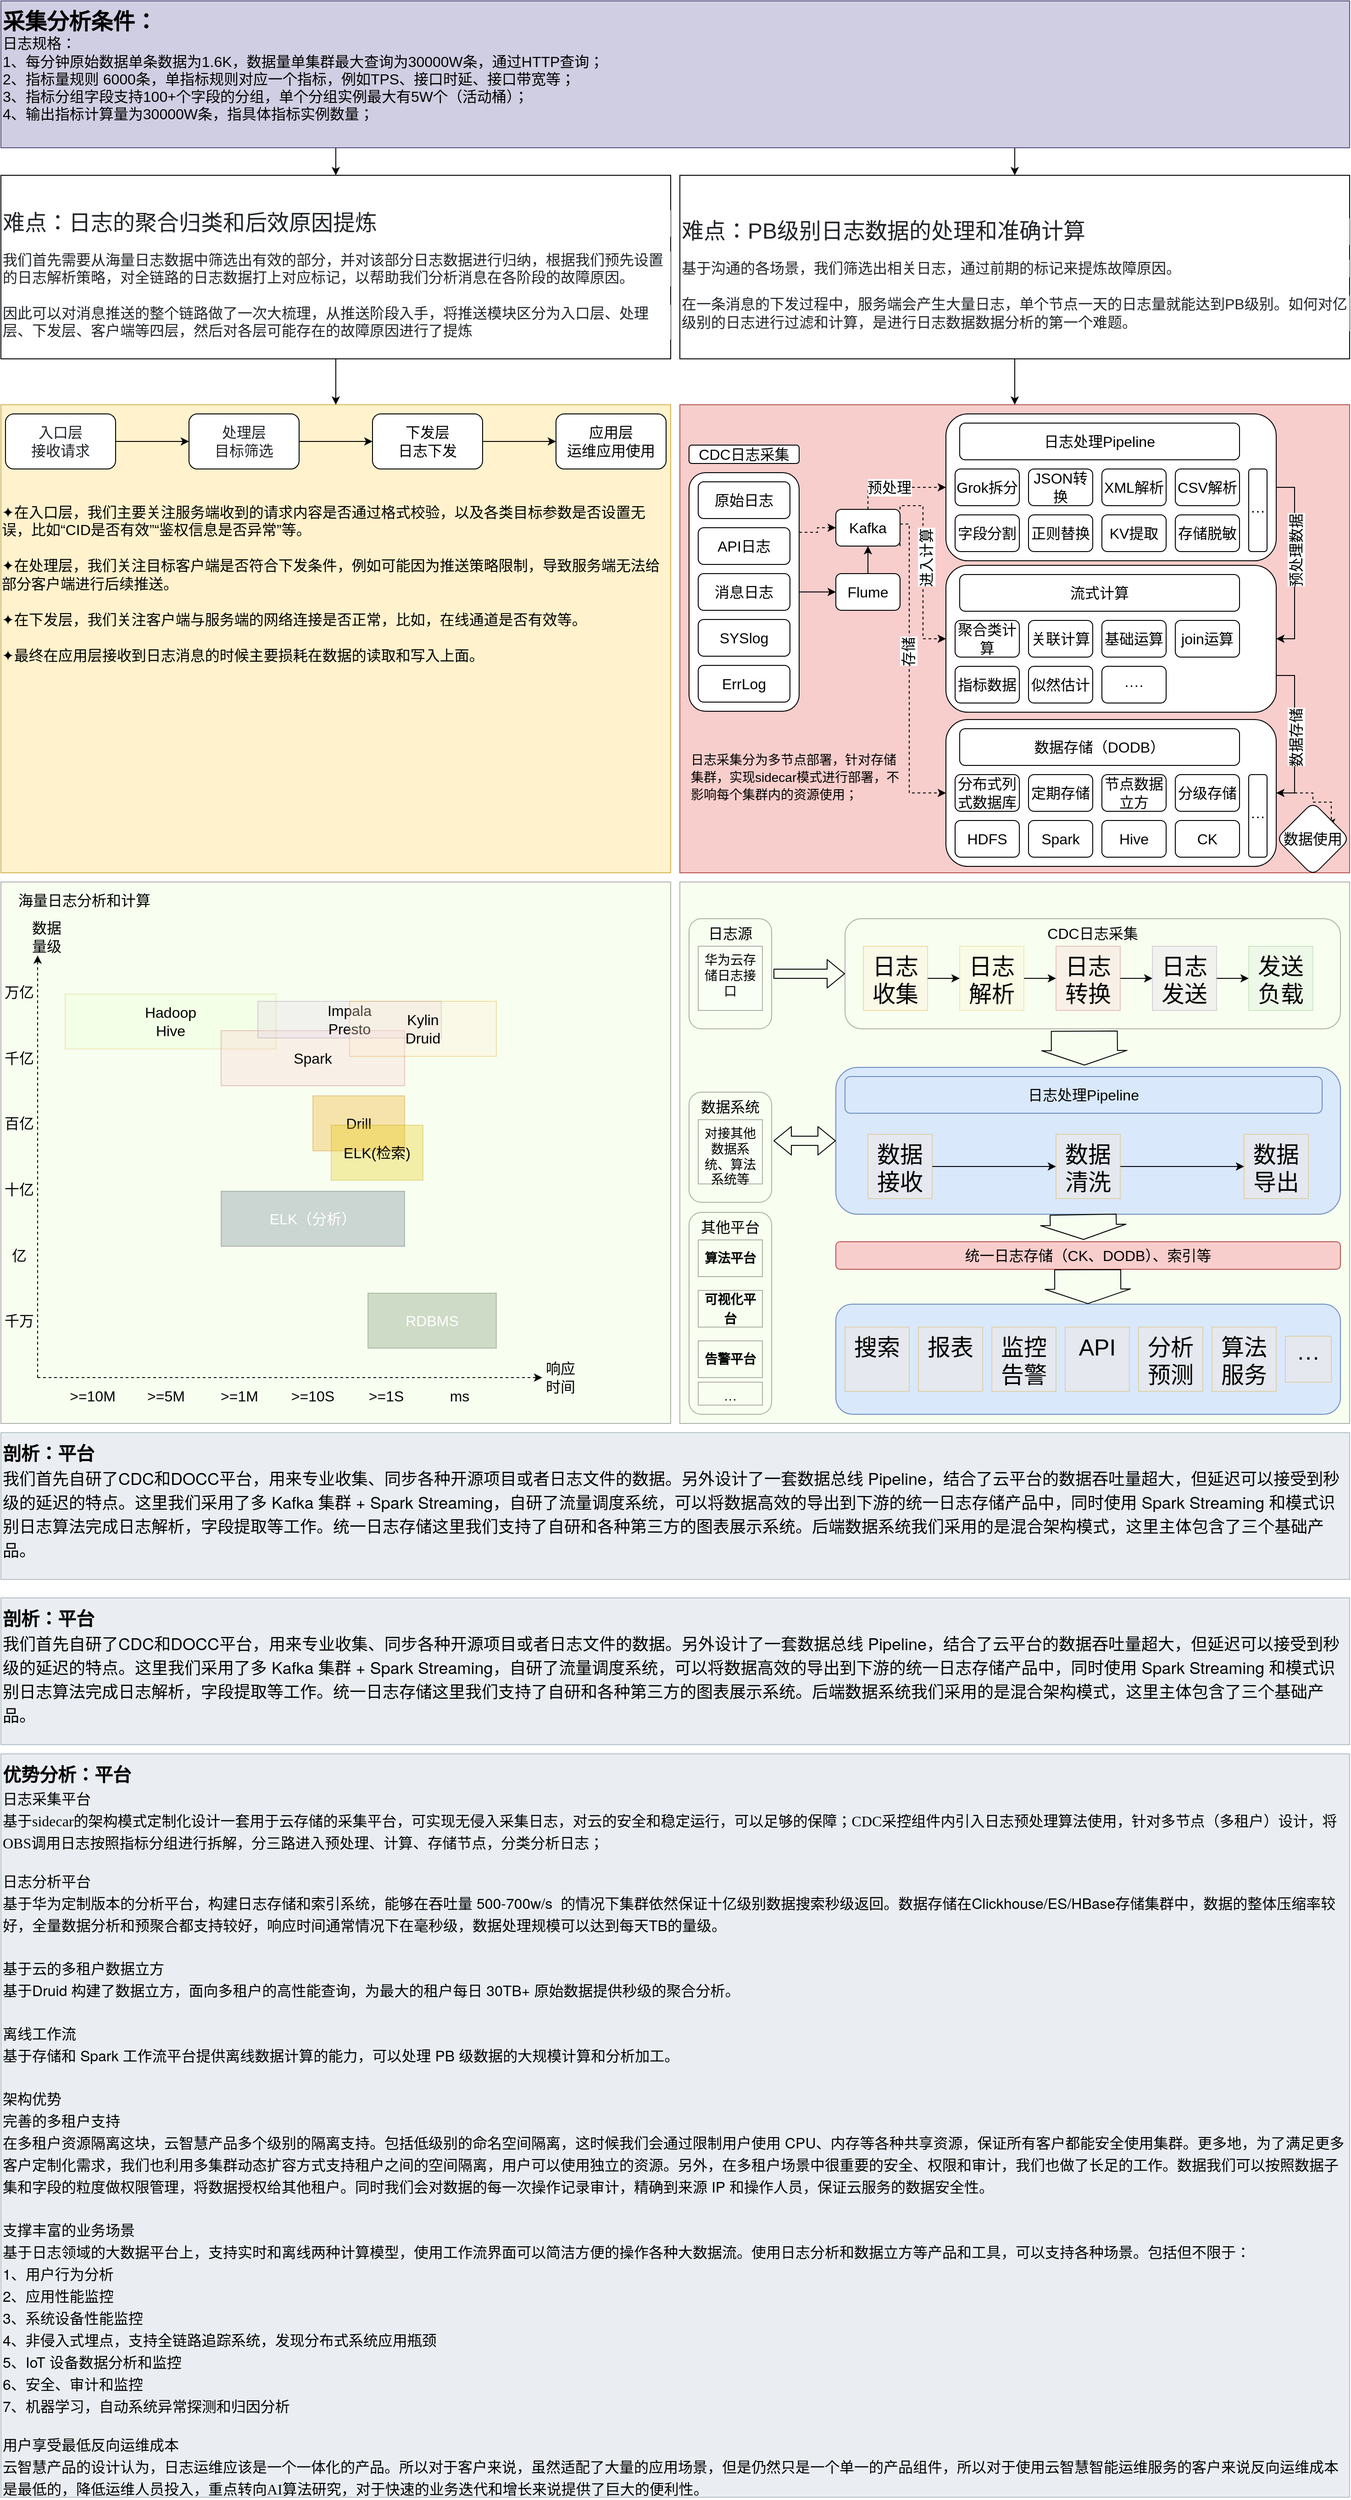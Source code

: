 <mxfile version="15.2.9" type="github">
  <diagram name="Page-1" id="efa7a0a1-bf9b-a30e-e6df-94a7791c09e9">
    <mxGraphModel dx="1395" dy="2105" grid="1" gridSize="10" guides="1" tooltips="1" connect="1" arrows="1" fold="1" page="1" pageScale="1" pageWidth="826" pageHeight="1169" background="none" math="0" shadow="0">
      <root>
        <mxCell id="0" />
        <mxCell id="1" parent="0" />
        <mxCell id="b7yM-y_k4tkeJ6indnib-252" value="" style="rounded=0;whiteSpace=wrap;html=1;fontSize=16;strokeColor=default;fillColor=#E6FFCC;align=center;verticalAlign=middle;opacity=30;" vertex="1" parent="1">
          <mxGeometry x="40" y="940" width="730" height="590" as="geometry" />
        </mxCell>
        <mxCell id="b7yM-y_k4tkeJ6indnib-130" value="&lt;p style=&quot;box-sizing: border-box ; margin-top: 0px ; margin-bottom: 1.25rem ; color: rgb(33 , 37 , 41) ; font-family: , , &amp;#34;segoe ui&amp;#34; , &amp;#34;roboto&amp;#34; , &amp;#34;helvetica neue&amp;#34; , &amp;#34;arial&amp;#34; , &amp;#34;noto sans&amp;#34; , &amp;#34;liberation sans&amp;#34; , sans-serif , &amp;#34;apple color emoji&amp;#34; , &amp;#34;segoe ui emoji&amp;#34; , &amp;#34;segoe ui symbol&amp;#34; , &amp;#34;noto color emoji&amp;#34; ; font-size: 16px ; background-color: rgb(255 , 255 , 255)&quot;&gt;&lt;br&gt;&lt;/p&gt;&lt;div&gt;&lt;br&gt;&lt;/div&gt;" style="whiteSpace=wrap;html=1;align=left;fillColor=#f8cecc;strokeColor=#b85450;" vertex="1" parent="1">
          <mxGeometry x="780" y="420" width="730" height="510" as="geometry" />
        </mxCell>
        <mxCell id="b7yM-y_k4tkeJ6indnib-192" style="edgeStyle=orthogonalEdgeStyle;rounded=0;orthogonalLoop=1;jettySize=auto;html=1;exitX=1;exitY=0.5;exitDx=0;exitDy=0;entryX=1;entryY=0.5;entryDx=0;entryDy=0;fontSize=16;align=center;" edge="1" parent="1" source="b7yM-y_k4tkeJ6indnib-168" target="b7yM-y_k4tkeJ6indnib-181">
          <mxGeometry relative="1" as="geometry" />
        </mxCell>
        <mxCell id="b7yM-y_k4tkeJ6indnib-211" value="预处理数据" style="edgeLabel;html=1;align=center;verticalAlign=middle;resizable=0;points=[];fontSize=16;horizontal=0;" vertex="1" connectable="0" parent="b7yM-y_k4tkeJ6indnib-192">
          <mxGeometry x="-0.132" y="1" relative="1" as="geometry">
            <mxPoint as="offset" />
          </mxGeometry>
        </mxCell>
        <mxCell id="b7yM-y_k4tkeJ6indnib-168" value="" style="rounded=1;whiteSpace=wrap;html=1;fontSize=16;strokeColor=default;align=center;" vertex="1" parent="1">
          <mxGeometry x="1070" y="430" width="360" height="160" as="geometry" />
        </mxCell>
        <mxCell id="b7yM-y_k4tkeJ6indnib-120" value="&lt;p style=&quot;box-sizing: border-box ; margin-top: 0px ; margin-bottom: 1.25rem ; color: rgb(33 , 37 , 41) ; font-family: , , &amp;#34;segoe ui&amp;#34; , &amp;#34;roboto&amp;#34; , &amp;#34;helvetica neue&amp;#34; , &amp;#34;arial&amp;#34; , &amp;#34;noto sans&amp;#34; , &amp;#34;liberation sans&amp;#34; , sans-serif , &amp;#34;apple color emoji&amp;#34; , &amp;#34;segoe ui emoji&amp;#34; , &amp;#34;segoe ui symbol&amp;#34; , &amp;#34;noto color emoji&amp;#34; ; font-size: 16px ; background-color: rgb(255 , 255 , 255)&quot;&gt;&lt;br&gt;&lt;/p&gt;&lt;div&gt;&lt;br&gt;&lt;/div&gt;" style="whiteSpace=wrap;html=1;align=left;fillColor=#fff2cc;strokeColor=#d6b656;" vertex="1" parent="1">
          <mxGeometry x="40" y="420" width="730" height="510" as="geometry" />
        </mxCell>
        <mxCell id="b7yM-y_k4tkeJ6indnib-141" style="edgeStyle=orthogonalEdgeStyle;rounded=0;orthogonalLoop=1;jettySize=auto;html=1;exitX=0.25;exitY=1;exitDx=0;exitDy=0;entryX=0.5;entryY=0;entryDx=0;entryDy=0;fontSize=16;align=center;" edge="1" parent="1" source="b7yM-y_k4tkeJ6indnib-114" target="b7yM-y_k4tkeJ6indnib-118">
          <mxGeometry relative="1" as="geometry" />
        </mxCell>
        <mxCell id="b7yM-y_k4tkeJ6indnib-142" style="edgeStyle=orthogonalEdgeStyle;rounded=0;orthogonalLoop=1;jettySize=auto;html=1;exitX=0.75;exitY=1;exitDx=0;exitDy=0;entryX=0.5;entryY=0;entryDx=0;entryDy=0;fontSize=16;align=center;" edge="1" parent="1" source="b7yM-y_k4tkeJ6indnib-114" target="b7yM-y_k4tkeJ6indnib-132">
          <mxGeometry relative="1" as="geometry" />
        </mxCell>
        <mxCell id="b7yM-y_k4tkeJ6indnib-114" value="&lt;b style=&quot;font-size: 24px&quot;&gt;采集分析条件：&lt;/b&gt;&lt;br&gt;&lt;div style=&quot;font-size: 16px&quot;&gt;&lt;font style=&quot;font-size: 16px&quot;&gt;日志规格：&lt;/font&gt;&lt;/div&gt;&lt;div style=&quot;font-size: 16px&quot;&gt;&lt;font style=&quot;font-size: 16px&quot;&gt;1、每分钟原始数据单条数据为1.6K，数据量单集群最大查询为30000W条，通过HTTP查询；&lt;/font&gt;&lt;/div&gt;&lt;div style=&quot;font-size: 16px&quot;&gt;&lt;font style=&quot;font-size: 16px&quot;&gt;2、指标量规则 6000条，单指标规则对应一个指标，例如TPS、接口时延、接口带宽等；&lt;/font&gt;&lt;/div&gt;&lt;div style=&quot;font-size: 16px&quot;&gt;&lt;font style=&quot;font-size: 16px&quot;&gt;3、指标分组字段支持100+个字段的分组，单个分组实例最大有5W个（活动桶）；&lt;/font&gt;&lt;/div&gt;&lt;div style=&quot;font-size: 16px&quot;&gt;&lt;font style=&quot;font-size: 16px&quot;&gt;4、输出指标计算量为30000W条，指具体指标实例数量；&lt;/font&gt;&lt;/div&gt;&lt;div style=&quot;font-size: 16px&quot;&gt;&lt;br&gt;&lt;/div&gt;" style="text;html=1;align=left;verticalAlign=middle;whiteSpace=wrap;rounded=0;strokeColor=#56517e;fillColor=#d0cee2;" vertex="1" parent="1">
          <mxGeometry x="40" y="-20" width="1470" height="160" as="geometry" />
        </mxCell>
        <mxCell id="b7yM-y_k4tkeJ6indnib-121" value="" style="edgeStyle=orthogonalEdgeStyle;rounded=0;orthogonalLoop=1;jettySize=auto;html=1;" edge="1" parent="1" source="b7yM-y_k4tkeJ6indnib-118" target="b7yM-y_k4tkeJ6indnib-120">
          <mxGeometry relative="1" as="geometry" />
        </mxCell>
        <mxCell id="b7yM-y_k4tkeJ6indnib-118" value="&lt;h3 id=&quot;item-3-1&quot; style=&quot;box-sizing: border-box ; margin: 2.25rem 0px 1rem ; font-weight: 500 ; line-height: 1.2 ; font-size: 1.5rem ; color: rgb(33 , 37 , 41) ; font-family: , , &amp;#34;segoe ui&amp;#34; , &amp;#34;roboto&amp;#34; , &amp;#34;helvetica neue&amp;#34; , &amp;#34;arial&amp;#34; , &amp;#34;noto sans&amp;#34; , &amp;#34;liberation sans&amp;#34; , sans-serif , &amp;#34;apple color emoji&amp;#34; , &amp;#34;segoe ui emoji&amp;#34; , &amp;#34;segoe ui symbol&amp;#34; , &amp;#34;noto color emoji&amp;#34; ; background-color: rgb(255 , 255 , 255)&quot;&gt;难点：日志的聚合归类和后效原因提炼&lt;/h3&gt;&lt;p style=&quot;box-sizing: border-box ; margin-top: 0px ; margin-bottom: 1.25rem ; color: rgb(33 , 37 , 41) ; font-family: , , &amp;#34;segoe ui&amp;#34; , &amp;#34;roboto&amp;#34; , &amp;#34;helvetica neue&amp;#34; , &amp;#34;arial&amp;#34; , &amp;#34;noto sans&amp;#34; , &amp;#34;liberation sans&amp;#34; , sans-serif , &amp;#34;apple color emoji&amp;#34; , &amp;#34;segoe ui emoji&amp;#34; , &amp;#34;segoe ui symbol&amp;#34; , &amp;#34;noto color emoji&amp;#34; ; font-size: 16px ; background-color: rgb(255 , 255 , 255)&quot;&gt;我们首先需要从海量日志数据中筛选出有效的部分，并对该部分日志数据进行归纳，根据我们预先设置的日志解析策略，对全链路的日志数据打上对应标记，以帮助我们分析消息在各阶段的故障原因。&lt;/p&gt;&lt;p style=&quot;box-sizing: border-box ; margin-top: 0px ; margin-bottom: 1.25rem ; color: rgb(33 , 37 , 41) ; font-family: , , &amp;#34;segoe ui&amp;#34; , &amp;#34;roboto&amp;#34; , &amp;#34;helvetica neue&amp;#34; , &amp;#34;arial&amp;#34; , &amp;#34;noto sans&amp;#34; , &amp;#34;liberation sans&amp;#34; , sans-serif , &amp;#34;apple color emoji&amp;#34; , &amp;#34;segoe ui emoji&amp;#34; , &amp;#34;segoe ui symbol&amp;#34; , &amp;#34;noto color emoji&amp;#34; ; font-size: 16px ; background-color: rgb(255 , 255 , 255)&quot;&gt;因此可以对消息推送的整个链路做了一次大梳理，从推送阶段入手，将推送模块区分为入口层、处理层、下发层、客户端等四层，然后对各层可能存在的故障原因进行了提炼&lt;/p&gt;" style="whiteSpace=wrap;html=1;align=left;" vertex="1" parent="1">
          <mxGeometry x="40" y="170" width="730" height="200" as="geometry" />
        </mxCell>
        <mxCell id="b7yM-y_k4tkeJ6indnib-124" value="" style="edgeStyle=orthogonalEdgeStyle;rounded=0;orthogonalLoop=1;jettySize=auto;html=1;align=center;" edge="1" parent="1" source="b7yM-y_k4tkeJ6indnib-122" target="b7yM-y_k4tkeJ6indnib-123">
          <mxGeometry relative="1" as="geometry" />
        </mxCell>
        <mxCell id="b7yM-y_k4tkeJ6indnib-122" value="&lt;span style=&quot;color: rgb(33 , 37 , 41) ; font-family: , , &amp;quot;segoe ui&amp;quot; , &amp;quot;roboto&amp;quot; , &amp;quot;helvetica neue&amp;quot; , &amp;quot;arial&amp;quot; , &amp;quot;noto sans&amp;quot; , &amp;quot;liberation sans&amp;quot; , sans-serif , &amp;quot;apple color emoji&amp;quot; , &amp;quot;segoe ui emoji&amp;quot; , &amp;quot;segoe ui symbol&amp;quot; , &amp;quot;noto color emoji&amp;quot; ; font-size: 16px ; background-color: rgb(255 , 255 , 255)&quot;&gt;入口层&lt;br&gt;接收请求&lt;/span&gt;" style="rounded=1;whiteSpace=wrap;html=1;strokeColor=default;align=center;" vertex="1" parent="1">
          <mxGeometry x="45" y="430" width="120" height="60" as="geometry" />
        </mxCell>
        <mxCell id="b7yM-y_k4tkeJ6indnib-126" value="" style="edgeStyle=orthogonalEdgeStyle;rounded=0;orthogonalLoop=1;jettySize=auto;html=1;align=center;" edge="1" parent="1" source="b7yM-y_k4tkeJ6indnib-123" target="b7yM-y_k4tkeJ6indnib-125">
          <mxGeometry relative="1" as="geometry" />
        </mxCell>
        <mxCell id="b7yM-y_k4tkeJ6indnib-123" value="&lt;span style=&quot;color: rgb(33 , 37 , 41) ; font-family: , , &amp;quot;segoe ui&amp;quot; , &amp;quot;roboto&amp;quot; , &amp;quot;helvetica neue&amp;quot; , &amp;quot;arial&amp;quot; , &amp;quot;noto sans&amp;quot; , &amp;quot;liberation sans&amp;quot; , sans-serif , &amp;quot;apple color emoji&amp;quot; , &amp;quot;segoe ui emoji&amp;quot; , &amp;quot;segoe ui symbol&amp;quot; , &amp;quot;noto color emoji&amp;quot; ; font-size: 16px ; background-color: rgb(255 , 255 , 255)&quot;&gt;处理层&lt;br&gt;目标筛选&lt;br&gt;&lt;/span&gt;" style="whiteSpace=wrap;html=1;rounded=1;align=center;strokeColor=default;" vertex="1" parent="1">
          <mxGeometry x="245" y="430" width="120" height="60" as="geometry" />
        </mxCell>
        <mxCell id="b7yM-y_k4tkeJ6indnib-128" value="" style="edgeStyle=orthogonalEdgeStyle;rounded=0;orthogonalLoop=1;jettySize=auto;html=1;align=center;" edge="1" parent="1" source="b7yM-y_k4tkeJ6indnib-125" target="b7yM-y_k4tkeJ6indnib-127">
          <mxGeometry relative="1" as="geometry" />
        </mxCell>
        <mxCell id="b7yM-y_k4tkeJ6indnib-125" value="下发层&lt;br style=&quot;font-size: 16px;&quot;&gt;日志下发" style="whiteSpace=wrap;html=1;rounded=1;align=center;strokeColor=default;fontSize=16;" vertex="1" parent="1">
          <mxGeometry x="445" y="430" width="120" height="60" as="geometry" />
        </mxCell>
        <mxCell id="b7yM-y_k4tkeJ6indnib-127" value="应用层&lt;br style=&quot;font-size: 16px;&quot;&gt;运维应用使用" style="whiteSpace=wrap;html=1;rounded=1;align=center;strokeColor=default;fontSize=16;" vertex="1" parent="1">
          <mxGeometry x="645" y="430" width="120" height="60" as="geometry" />
        </mxCell>
        <mxCell id="b7yM-y_k4tkeJ6indnib-129" value="&lt;p style=&quot;text-align: left; box-sizing: border-box; margin-top: 0px; margin-bottom: 1.25rem;&quot;&gt;✦在入口层，我们主要关注服务端收到的请求内容是否通过格式校验，以及各类目标参数是否设置无误，比如“CID是否有效”“鉴权信息是否异常”等。&lt;/p&gt;&lt;p style=&quot;text-align: left; box-sizing: border-box; margin-top: 0px; margin-bottom: 1.25rem;&quot;&gt;✦在处理层，我们关注目标客户端是否符合下发条件，例如可能因为推送策略限制，导致服务端无法给部分客户端进行后续推送。&lt;/p&gt;&lt;p style=&quot;text-align: left; box-sizing: border-box; margin-top: 0px; margin-bottom: 1.25rem;&quot;&gt;✦在下发层，我们关注客户端与服务端的网络连接是否正常，比如，在线通道是否有效等。&lt;/p&gt;&lt;p style=&quot;text-align: left; box-sizing: border-box; margin-top: 0px; margin-bottom: 1.25rem;&quot;&gt;✦最终在应用层接收到日志消息的时候主要损耗在数据的读取和写入上面。&lt;/p&gt;" style="text;html=1;strokeColor=none;fillColor=none;align=center;verticalAlign=middle;whiteSpace=wrap;rounded=0;fontSize=16;fontColor=default;labelBackgroundColor=none;" vertex="1" parent="1">
          <mxGeometry x="40" y="520" width="730" height="210" as="geometry" />
        </mxCell>
        <mxCell id="b7yM-y_k4tkeJ6indnib-131" value="" style="edgeStyle=orthogonalEdgeStyle;rounded=0;orthogonalLoop=1;jettySize=auto;html=1;" edge="1" parent="1" source="b7yM-y_k4tkeJ6indnib-132" target="b7yM-y_k4tkeJ6indnib-130">
          <mxGeometry relative="1" as="geometry" />
        </mxCell>
        <mxCell id="b7yM-y_k4tkeJ6indnib-132" value="&lt;h3 id=&quot;item-3-1&quot; style=&quot;box-sizing: border-box ; margin: 2.25rem 0px 1rem ; font-weight: 500 ; line-height: 1.2 ; font-size: 1.5rem ; color: rgb(33 , 37 , 41) ; font-family: , , &amp;#34;segoe ui&amp;#34; , &amp;#34;roboto&amp;#34; , &amp;#34;helvetica neue&amp;#34; , &amp;#34;arial&amp;#34; , &amp;#34;noto sans&amp;#34; , &amp;#34;liberation sans&amp;#34; , sans-serif , &amp;#34;apple color emoji&amp;#34; , &amp;#34;segoe ui emoji&amp;#34; , &amp;#34;segoe ui symbol&amp;#34; , &amp;#34;noto color emoji&amp;#34; ; background-color: rgb(255 , 255 , 255)&quot;&gt;难点：PB级别日志数据的处理和准确计算&lt;/h3&gt;&lt;p style=&quot;box-sizing: border-box ; margin-top: 0px ; margin-bottom: 1.25rem ; color: rgb(33 , 37 , 41) ; font-family: , , &amp;#34;segoe ui&amp;#34; , &amp;#34;roboto&amp;#34; , &amp;#34;helvetica neue&amp;#34; , &amp;#34;arial&amp;#34; , &amp;#34;noto sans&amp;#34; , &amp;#34;liberation sans&amp;#34; , sans-serif , &amp;#34;apple color emoji&amp;#34; , &amp;#34;segoe ui emoji&amp;#34; , &amp;#34;segoe ui symbol&amp;#34; , &amp;#34;noto color emoji&amp;#34; ; font-size: 16px ; background-color: rgb(255 , 255 , 255)&quot;&gt;基于沟通的各场景，我们筛选出相关日志，通过前期的标记来提炼故障原因。&lt;/p&gt;&lt;p style=&quot;box-sizing: border-box ; margin-top: 0px ; margin-bottom: 1.25rem ; color: rgb(33 , 37 , 41) ; font-family: , , &amp;#34;segoe ui&amp;#34; , &amp;#34;roboto&amp;#34; , &amp;#34;helvetica neue&amp;#34; , &amp;#34;arial&amp;#34; , &amp;#34;noto sans&amp;#34; , &amp;#34;liberation sans&amp;#34; , sans-serif , &amp;#34;apple color emoji&amp;#34; , &amp;#34;segoe ui emoji&amp;#34; , &amp;#34;segoe ui symbol&amp;#34; , &amp;#34;noto color emoji&amp;#34; ; font-size: 16px ; background-color: rgb(255 , 255 , 255)&quot;&gt;在一条消息的下发过程中，服务端会产生大量日志，单个节点一天的日志量就能达到PB级别。如何对亿级别的日志进行过滤和计算，是进行日志数据数据分析的第一个难题。&lt;/p&gt;" style="whiteSpace=wrap;html=1;align=left;" vertex="1" parent="1">
          <mxGeometry x="780" y="170" width="730" height="200" as="geometry" />
        </mxCell>
        <mxCell id="b7yM-y_k4tkeJ6indnib-143" value="CDC日志采集" style="rounded=1;whiteSpace=wrap;html=1;fontSize=16;strokeColor=default;align=center;" vertex="1" parent="1">
          <mxGeometry x="790" y="464" width="120" height="20" as="geometry" />
        </mxCell>
        <mxCell id="b7yM-y_k4tkeJ6indnib-160" value="" style="edgeStyle=orthogonalEdgeStyle;rounded=0;orthogonalLoop=1;jettySize=auto;html=1;fontSize=16;align=center;" edge="1" parent="1" source="b7yM-y_k4tkeJ6indnib-144" target="b7yM-y_k4tkeJ6indnib-159">
          <mxGeometry relative="1" as="geometry" />
        </mxCell>
        <mxCell id="b7yM-y_k4tkeJ6indnib-163" style="edgeStyle=orthogonalEdgeStyle;rounded=0;orthogonalLoop=1;jettySize=auto;html=1;exitX=1;exitY=0.25;exitDx=0;exitDy=0;entryX=0;entryY=0.5;entryDx=0;entryDy=0;fontSize=16;align=center;dashed=1;" edge="1" parent="1" source="b7yM-y_k4tkeJ6indnib-144" target="b7yM-y_k4tkeJ6indnib-161">
          <mxGeometry relative="1" as="geometry" />
        </mxCell>
        <mxCell id="b7yM-y_k4tkeJ6indnib-144" value="" style="rounded=1;whiteSpace=wrap;html=1;fontSize=16;strokeColor=default;align=center;" vertex="1" parent="1">
          <mxGeometry x="790" y="494" width="120" height="260" as="geometry" />
        </mxCell>
        <mxCell id="b7yM-y_k4tkeJ6indnib-145" value="原始日志" style="rounded=1;whiteSpace=wrap;html=1;fontSize=16;strokeColor=default;align=center;" vertex="1" parent="1">
          <mxGeometry x="800" y="504" width="100" height="40" as="geometry" />
        </mxCell>
        <mxCell id="b7yM-y_k4tkeJ6indnib-146" value="API日志" style="rounded=1;whiteSpace=wrap;html=1;fontSize=16;strokeColor=default;align=center;" vertex="1" parent="1">
          <mxGeometry x="800" y="554" width="100" height="40" as="geometry" />
        </mxCell>
        <mxCell id="b7yM-y_k4tkeJ6indnib-147" value="消息日志" style="rounded=1;whiteSpace=wrap;html=1;fontSize=16;strokeColor=default;align=center;" vertex="1" parent="1">
          <mxGeometry x="800" y="604" width="100" height="40" as="geometry" />
        </mxCell>
        <mxCell id="b7yM-y_k4tkeJ6indnib-148" value="SYSlog" style="rounded=1;whiteSpace=wrap;html=1;fontSize=16;strokeColor=default;align=center;" vertex="1" parent="1">
          <mxGeometry x="800" y="654" width="100" height="40" as="geometry" />
        </mxCell>
        <mxCell id="b7yM-y_k4tkeJ6indnib-149" value="ErrLog" style="rounded=1;whiteSpace=wrap;html=1;fontSize=16;strokeColor=default;align=center;" vertex="1" parent="1">
          <mxGeometry x="800" y="704" width="100" height="40" as="geometry" />
        </mxCell>
        <mxCell id="b7yM-y_k4tkeJ6indnib-151" value="&lt;p&gt;&lt;span style=&quot;font-size: 14px ; font-weight: normal&quot;&gt;日志采集分为多节点部署，针对存储集群，实现sidecar模式进行部署，不影响每个集群内的资源使用；&lt;/span&gt;&lt;/p&gt;" style="text;html=1;strokeColor=none;fillColor=none;align=left;verticalAlign=middle;whiteSpace=wrap;rounded=0;fontSize=16;" vertex="1" parent="1">
          <mxGeometry x="790" y="740" width="230" height="170" as="geometry" />
        </mxCell>
        <mxCell id="b7yM-y_k4tkeJ6indnib-162" value="" style="edgeStyle=orthogonalEdgeStyle;rounded=0;orthogonalLoop=1;jettySize=auto;html=1;fontSize=16;align=center;" edge="1" parent="1" source="b7yM-y_k4tkeJ6indnib-159" target="b7yM-y_k4tkeJ6indnib-161">
          <mxGeometry relative="1" as="geometry" />
        </mxCell>
        <mxCell id="b7yM-y_k4tkeJ6indnib-159" value="Flume" style="whiteSpace=wrap;html=1;rounded=1;fontSize=16;strokeColor=default;" vertex="1" parent="1">
          <mxGeometry x="950" y="604" width="70" height="40" as="geometry" />
        </mxCell>
        <mxCell id="b7yM-y_k4tkeJ6indnib-167" style="edgeStyle=orthogonalEdgeStyle;rounded=0;orthogonalLoop=1;jettySize=auto;html=1;exitX=0.5;exitY=0;exitDx=0;exitDy=0;entryX=0;entryY=0.5;entryDx=0;entryDy=0;fontSize=16;align=center;dashed=1;" edge="1" parent="1" source="b7yM-y_k4tkeJ6indnib-161" target="b7yM-y_k4tkeJ6indnib-168">
          <mxGeometry relative="1" as="geometry" />
        </mxCell>
        <mxCell id="b7yM-y_k4tkeJ6indnib-193" value="预处理" style="edgeLabel;html=1;align=center;verticalAlign=middle;resizable=0;points=[];fontSize=16;" vertex="1" connectable="0" parent="b7yM-y_k4tkeJ6indnib-167">
          <mxGeometry x="-0.136" relative="1" as="geometry">
            <mxPoint as="offset" />
          </mxGeometry>
        </mxCell>
        <mxCell id="b7yM-y_k4tkeJ6indnib-194" style="edgeStyle=orthogonalEdgeStyle;rounded=0;orthogonalLoop=1;jettySize=auto;html=1;exitX=1;exitY=0;exitDx=0;exitDy=0;entryX=0;entryY=0.5;entryDx=0;entryDy=0;fontSize=16;align=center;dashed=1;" edge="1" parent="1" source="b7yM-y_k4tkeJ6indnib-161" target="b7yM-y_k4tkeJ6indnib-181">
          <mxGeometry relative="1" as="geometry">
            <Array as="points">
              <mxPoint x="1020" y="530" />
              <mxPoint x="1045" y="530" />
              <mxPoint x="1045" y="675" />
            </Array>
          </mxGeometry>
        </mxCell>
        <mxCell id="b7yM-y_k4tkeJ6indnib-208" value="进入计算" style="edgeLabel;html=1;align=center;verticalAlign=middle;resizable=0;points=[];fontSize=16;horizontal=0;" vertex="1" connectable="0" parent="b7yM-y_k4tkeJ6indnib-194">
          <mxGeometry x="-0.135" y="3" relative="1" as="geometry">
            <mxPoint as="offset" />
          </mxGeometry>
        </mxCell>
        <mxCell id="b7yM-y_k4tkeJ6indnib-207" style="edgeStyle=orthogonalEdgeStyle;rounded=0;orthogonalLoop=1;jettySize=auto;html=1;exitX=1;exitY=1;exitDx=0;exitDy=0;entryX=0;entryY=0.5;entryDx=0;entryDy=0;fontSize=16;align=center;dashed=1;" edge="1" parent="1" source="b7yM-y_k4tkeJ6indnib-161" target="b7yM-y_k4tkeJ6indnib-196">
          <mxGeometry relative="1" as="geometry">
            <Array as="points">
              <mxPoint x="1030" y="550" />
              <mxPoint x="1030" y="843" />
            </Array>
          </mxGeometry>
        </mxCell>
        <mxCell id="b7yM-y_k4tkeJ6indnib-209" value="存储" style="edgeLabel;html=1;align=center;verticalAlign=middle;resizable=0;points=[];fontSize=16;horizontal=0;" vertex="1" connectable="0" parent="b7yM-y_k4tkeJ6indnib-207">
          <mxGeometry x="-0.055" y="-1" relative="1" as="geometry">
            <mxPoint as="offset" />
          </mxGeometry>
        </mxCell>
        <mxCell id="b7yM-y_k4tkeJ6indnib-161" value="Kafka" style="whiteSpace=wrap;html=1;rounded=1;fontSize=16;strokeColor=default;" vertex="1" parent="1">
          <mxGeometry x="950" y="534" width="70" height="40" as="geometry" />
        </mxCell>
        <mxCell id="b7yM-y_k4tkeJ6indnib-165" value="日志处理Pipeline" style="rounded=1;whiteSpace=wrap;html=1;fontSize=16;strokeColor=default;align=center;" vertex="1" parent="1">
          <mxGeometry x="1085" y="440" width="305" height="40" as="geometry" />
        </mxCell>
        <mxCell id="b7yM-y_k4tkeJ6indnib-169" value="Grok拆分" style="whiteSpace=wrap;html=1;rounded=1;fontSize=16;strokeColor=default;" vertex="1" parent="1">
          <mxGeometry x="1080" y="490" width="70" height="40" as="geometry" />
        </mxCell>
        <mxCell id="b7yM-y_k4tkeJ6indnib-170" value="JSON转换" style="whiteSpace=wrap;html=1;rounded=1;fontSize=16;strokeColor=default;" vertex="1" parent="1">
          <mxGeometry x="1160" y="490" width="70" height="40" as="geometry" />
        </mxCell>
        <mxCell id="b7yM-y_k4tkeJ6indnib-174" value="字段分割" style="whiteSpace=wrap;html=1;rounded=1;fontSize=16;strokeColor=default;" vertex="1" parent="1">
          <mxGeometry x="1080" y="540" width="70" height="40" as="geometry" />
        </mxCell>
        <mxCell id="b7yM-y_k4tkeJ6indnib-175" value="正则替换" style="whiteSpace=wrap;html=1;rounded=1;fontSize=16;strokeColor=default;" vertex="1" parent="1">
          <mxGeometry x="1160" y="540" width="70" height="40" as="geometry" />
        </mxCell>
        <mxCell id="b7yM-y_k4tkeJ6indnib-176" value="XML解析" style="whiteSpace=wrap;html=1;rounded=1;fontSize=16;strokeColor=default;" vertex="1" parent="1">
          <mxGeometry x="1240" y="490" width="70" height="40" as="geometry" />
        </mxCell>
        <mxCell id="b7yM-y_k4tkeJ6indnib-177" value="CSV解析" style="whiteSpace=wrap;html=1;rounded=1;fontSize=16;strokeColor=default;" vertex="1" parent="1">
          <mxGeometry x="1320" y="490" width="70" height="40" as="geometry" />
        </mxCell>
        <mxCell id="b7yM-y_k4tkeJ6indnib-178" value="KV提取" style="whiteSpace=wrap;html=1;rounded=1;fontSize=16;strokeColor=default;" vertex="1" parent="1">
          <mxGeometry x="1240" y="540" width="70" height="40" as="geometry" />
        </mxCell>
        <mxCell id="b7yM-y_k4tkeJ6indnib-179" value="存储脱敏" style="whiteSpace=wrap;html=1;rounded=1;fontSize=16;strokeColor=default;" vertex="1" parent="1">
          <mxGeometry x="1320" y="540" width="70" height="40" as="geometry" />
        </mxCell>
        <mxCell id="b7yM-y_k4tkeJ6indnib-180" value="···" style="rounded=1;whiteSpace=wrap;html=1;fontSize=16;strokeColor=default;align=center;" vertex="1" parent="1">
          <mxGeometry x="1400" y="490" width="20" height="90" as="geometry" />
        </mxCell>
        <mxCell id="b7yM-y_k4tkeJ6indnib-210" style="edgeStyle=orthogonalEdgeStyle;rounded=0;orthogonalLoop=1;jettySize=auto;html=1;exitX=1;exitY=0.75;exitDx=0;exitDy=0;entryX=1;entryY=0.5;entryDx=0;entryDy=0;fontSize=16;align=center;" edge="1" parent="1" source="b7yM-y_k4tkeJ6indnib-181" target="b7yM-y_k4tkeJ6indnib-196">
          <mxGeometry relative="1" as="geometry" />
        </mxCell>
        <mxCell id="b7yM-y_k4tkeJ6indnib-212" value="数据存储" style="edgeLabel;html=1;align=center;verticalAlign=middle;resizable=0;points=[];fontSize=16;horizontal=0;" vertex="1" connectable="0" parent="b7yM-y_k4tkeJ6indnib-210">
          <mxGeometry x="0.048" y="1" relative="1" as="geometry">
            <mxPoint as="offset" />
          </mxGeometry>
        </mxCell>
        <mxCell id="b7yM-y_k4tkeJ6indnib-181" value="" style="rounded=1;whiteSpace=wrap;html=1;fontSize=16;strokeColor=default;align=center;" vertex="1" parent="1">
          <mxGeometry x="1070" y="595" width="360" height="160" as="geometry" />
        </mxCell>
        <mxCell id="b7yM-y_k4tkeJ6indnib-182" value="流式计算" style="rounded=1;whiteSpace=wrap;html=1;fontSize=16;strokeColor=default;align=center;" vertex="1" parent="1">
          <mxGeometry x="1085" y="605" width="305" height="40" as="geometry" />
        </mxCell>
        <mxCell id="b7yM-y_k4tkeJ6indnib-183" value="聚合类计算" style="whiteSpace=wrap;html=1;rounded=1;fontSize=16;strokeColor=default;" vertex="1" parent="1">
          <mxGeometry x="1080" y="655" width="70" height="40" as="geometry" />
        </mxCell>
        <mxCell id="b7yM-y_k4tkeJ6indnib-184" value="关联计算" style="whiteSpace=wrap;html=1;rounded=1;fontSize=16;strokeColor=default;" vertex="1" parent="1">
          <mxGeometry x="1160" y="655" width="70" height="40" as="geometry" />
        </mxCell>
        <mxCell id="b7yM-y_k4tkeJ6indnib-185" value="指标数据" style="whiteSpace=wrap;html=1;rounded=1;fontSize=16;strokeColor=default;" vertex="1" parent="1">
          <mxGeometry x="1080" y="705" width="70" height="40" as="geometry" />
        </mxCell>
        <mxCell id="b7yM-y_k4tkeJ6indnib-186" value="似然估计" style="whiteSpace=wrap;html=1;rounded=1;fontSize=16;strokeColor=default;" vertex="1" parent="1">
          <mxGeometry x="1160" y="705" width="70" height="40" as="geometry" />
        </mxCell>
        <mxCell id="b7yM-y_k4tkeJ6indnib-187" value="基础运算" style="whiteSpace=wrap;html=1;rounded=1;fontSize=16;strokeColor=default;" vertex="1" parent="1">
          <mxGeometry x="1240" y="655" width="70" height="40" as="geometry" />
        </mxCell>
        <mxCell id="b7yM-y_k4tkeJ6indnib-188" value="join运算" style="whiteSpace=wrap;html=1;rounded=1;fontSize=16;strokeColor=default;" vertex="1" parent="1">
          <mxGeometry x="1320" y="655" width="70" height="40" as="geometry" />
        </mxCell>
        <mxCell id="b7yM-y_k4tkeJ6indnib-189" value="····" style="whiteSpace=wrap;html=1;rounded=1;fontSize=16;strokeColor=default;" vertex="1" parent="1">
          <mxGeometry x="1240" y="705" width="70" height="40" as="geometry" />
        </mxCell>
        <mxCell id="b7yM-y_k4tkeJ6indnib-215" value="" style="edgeStyle=orthogonalEdgeStyle;rounded=0;orthogonalLoop=1;jettySize=auto;html=1;dashed=1;fontSize=16;align=center;exitX=1;exitY=0.25;exitDx=0;exitDy=0;" edge="1" parent="1" source="b7yM-y_k4tkeJ6indnib-196">
          <mxGeometry relative="1" as="geometry">
            <mxPoint x="1490" y="880" as="targetPoint" />
            <Array as="points">
              <mxPoint x="1430" y="843" />
              <mxPoint x="1470" y="843" />
              <mxPoint x="1470" y="853" />
            </Array>
          </mxGeometry>
        </mxCell>
        <mxCell id="b7yM-y_k4tkeJ6indnib-196" value="" style="rounded=1;whiteSpace=wrap;html=1;fontSize=16;strokeColor=default;align=center;" vertex="1" parent="1">
          <mxGeometry x="1070" y="763" width="360" height="160" as="geometry" />
        </mxCell>
        <mxCell id="b7yM-y_k4tkeJ6indnib-197" value="数据存储（DODB）" style="rounded=1;whiteSpace=wrap;html=1;fontSize=16;strokeColor=default;align=center;" vertex="1" parent="1">
          <mxGeometry x="1085" y="773" width="305" height="40" as="geometry" />
        </mxCell>
        <mxCell id="b7yM-y_k4tkeJ6indnib-198" value="分布式列式数据库" style="whiteSpace=wrap;html=1;rounded=1;fontSize=16;strokeColor=default;" vertex="1" parent="1">
          <mxGeometry x="1080" y="823" width="70" height="40" as="geometry" />
        </mxCell>
        <mxCell id="b7yM-y_k4tkeJ6indnib-199" value="定期存储" style="whiteSpace=wrap;html=1;rounded=1;fontSize=16;strokeColor=default;" vertex="1" parent="1">
          <mxGeometry x="1160" y="823" width="70" height="40" as="geometry" />
        </mxCell>
        <mxCell id="b7yM-y_k4tkeJ6indnib-200" value="HDFS" style="whiteSpace=wrap;html=1;rounded=1;fontSize=16;strokeColor=default;" vertex="1" parent="1">
          <mxGeometry x="1080" y="873" width="70" height="40" as="geometry" />
        </mxCell>
        <mxCell id="b7yM-y_k4tkeJ6indnib-201" value="Spark" style="whiteSpace=wrap;html=1;rounded=1;fontSize=16;strokeColor=default;" vertex="1" parent="1">
          <mxGeometry x="1160" y="873" width="70" height="40" as="geometry" />
        </mxCell>
        <mxCell id="b7yM-y_k4tkeJ6indnib-202" value="节点数据立方" style="whiteSpace=wrap;html=1;rounded=1;fontSize=16;strokeColor=default;" vertex="1" parent="1">
          <mxGeometry x="1240" y="823" width="70" height="40" as="geometry" />
        </mxCell>
        <mxCell id="b7yM-y_k4tkeJ6indnib-203" value="分级存储" style="whiteSpace=wrap;html=1;rounded=1;fontSize=16;strokeColor=default;" vertex="1" parent="1">
          <mxGeometry x="1320" y="823" width="70" height="40" as="geometry" />
        </mxCell>
        <mxCell id="b7yM-y_k4tkeJ6indnib-204" value="Hive" style="whiteSpace=wrap;html=1;rounded=1;fontSize=16;strokeColor=default;" vertex="1" parent="1">
          <mxGeometry x="1240" y="873" width="70" height="40" as="geometry" />
        </mxCell>
        <mxCell id="b7yM-y_k4tkeJ6indnib-205" value="CK" style="whiteSpace=wrap;html=1;rounded=1;fontSize=16;strokeColor=default;" vertex="1" parent="1">
          <mxGeometry x="1320" y="873" width="70" height="40" as="geometry" />
        </mxCell>
        <mxCell id="b7yM-y_k4tkeJ6indnib-206" value="···" style="rounded=1;whiteSpace=wrap;html=1;fontSize=16;strokeColor=default;align=center;" vertex="1" parent="1">
          <mxGeometry x="1400" y="823" width="20" height="90" as="geometry" />
        </mxCell>
        <mxCell id="b7yM-y_k4tkeJ6indnib-214" value="数据使用" style="rhombus;whiteSpace=wrap;html=1;rounded=1;fontSize=16;strokeColor=default;" vertex="1" parent="1">
          <mxGeometry x="1430" y="853" width="80" height="80" as="geometry" />
        </mxCell>
        <mxCell id="b7yM-y_k4tkeJ6indnib-219" value="" style="endArrow=classic;html=1;dashed=1;fontSize=16;align=center;" edge="1" parent="1">
          <mxGeometry width="50" height="50" relative="1" as="geometry">
            <mxPoint x="80" y="1480" as="sourcePoint" />
            <mxPoint x="80" y="1020" as="targetPoint" />
          </mxGeometry>
        </mxCell>
        <mxCell id="b7yM-y_k4tkeJ6indnib-220" value="海量日志分析和计算" style="text;html=1;strokeColor=none;fillColor=none;align=center;verticalAlign=middle;whiteSpace=wrap;rounded=0;fontSize=16;" vertex="1" parent="1">
          <mxGeometry x="41" y="950" width="180" height="20" as="geometry" />
        </mxCell>
        <mxCell id="b7yM-y_k4tkeJ6indnib-221" value="" style="endArrow=classic;html=1;dashed=1;fontSize=16;align=center;" edge="1" parent="1">
          <mxGeometry width="50" height="50" relative="1" as="geometry">
            <mxPoint x="80" y="1480" as="sourcePoint" />
            <mxPoint x="630" y="1480" as="targetPoint" />
          </mxGeometry>
        </mxCell>
        <mxCell id="b7yM-y_k4tkeJ6indnib-222" value="数据量级" style="text;html=1;strokeColor=none;fillColor=none;align=center;verticalAlign=middle;whiteSpace=wrap;rounded=0;fontSize=16;" vertex="1" parent="1">
          <mxGeometry x="70" y="990" width="40" height="20" as="geometry" />
        </mxCell>
        <mxCell id="b7yM-y_k4tkeJ6indnib-223" value="响应时间" style="text;html=1;strokeColor=none;fillColor=none;align=center;verticalAlign=middle;whiteSpace=wrap;rounded=0;fontSize=16;" vertex="1" parent="1">
          <mxGeometry x="630" y="1470" width="40" height="20" as="geometry" />
        </mxCell>
        <mxCell id="b7yM-y_k4tkeJ6indnib-224" value="万亿" style="text;html=1;strokeColor=none;fillColor=none;align=center;verticalAlign=middle;whiteSpace=wrap;rounded=0;fontSize=16;" vertex="1" parent="1">
          <mxGeometry x="40" y="1050" width="40" height="20" as="geometry" />
        </mxCell>
        <mxCell id="b7yM-y_k4tkeJ6indnib-225" value="千亿" style="text;html=1;strokeColor=none;fillColor=none;align=center;verticalAlign=middle;whiteSpace=wrap;rounded=0;fontSize=16;" vertex="1" parent="1">
          <mxGeometry x="40" y="1122" width="40" height="20" as="geometry" />
        </mxCell>
        <mxCell id="b7yM-y_k4tkeJ6indnib-226" value="百亿" style="text;html=1;strokeColor=none;fillColor=none;align=center;verticalAlign=middle;whiteSpace=wrap;rounded=0;fontSize=16;" vertex="1" parent="1">
          <mxGeometry x="40" y="1193" width="40" height="20" as="geometry" />
        </mxCell>
        <mxCell id="b7yM-y_k4tkeJ6indnib-227" value="十亿" style="text;html=1;strokeColor=none;fillColor=none;align=center;verticalAlign=middle;whiteSpace=wrap;rounded=0;fontSize=16;" vertex="1" parent="1">
          <mxGeometry x="40" y="1265" width="40" height="20" as="geometry" />
        </mxCell>
        <mxCell id="b7yM-y_k4tkeJ6indnib-228" value="亿" style="text;html=1;strokeColor=none;fillColor=none;align=center;verticalAlign=middle;whiteSpace=wrap;rounded=0;fontSize=16;" vertex="1" parent="1">
          <mxGeometry x="40" y="1337" width="40" height="20" as="geometry" />
        </mxCell>
        <mxCell id="b7yM-y_k4tkeJ6indnib-229" value="千万" style="text;html=1;strokeColor=none;fillColor=none;align=center;verticalAlign=middle;whiteSpace=wrap;rounded=0;fontSize=16;" vertex="1" parent="1">
          <mxGeometry x="40" y="1408" width="40" height="20" as="geometry" />
        </mxCell>
        <mxCell id="b7yM-y_k4tkeJ6indnib-236" value="&amp;gt;=10M" style="text;html=1;strokeColor=none;fillColor=none;align=center;verticalAlign=middle;whiteSpace=wrap;rounded=0;fontSize=16;" vertex="1" parent="1">
          <mxGeometry x="120" y="1490" width="40" height="20" as="geometry" />
        </mxCell>
        <mxCell id="b7yM-y_k4tkeJ6indnib-237" value="&amp;gt;=5M" style="text;html=1;strokeColor=none;fillColor=none;align=center;verticalAlign=middle;whiteSpace=wrap;rounded=0;fontSize=16;" vertex="1" parent="1">
          <mxGeometry x="200" y="1490" width="40" height="20" as="geometry" />
        </mxCell>
        <mxCell id="b7yM-y_k4tkeJ6indnib-238" value="&amp;gt;=1M" style="text;html=1;strokeColor=none;fillColor=none;align=center;verticalAlign=middle;whiteSpace=wrap;rounded=0;fontSize=16;" vertex="1" parent="1">
          <mxGeometry x="280" y="1490" width="40" height="20" as="geometry" />
        </mxCell>
        <mxCell id="b7yM-y_k4tkeJ6indnib-239" value="&amp;gt;=10S" style="text;html=1;strokeColor=none;fillColor=none;align=center;verticalAlign=middle;whiteSpace=wrap;rounded=0;fontSize=16;" vertex="1" parent="1">
          <mxGeometry x="360" y="1490" width="40" height="20" as="geometry" />
        </mxCell>
        <mxCell id="b7yM-y_k4tkeJ6indnib-240" value="&amp;gt;=1S" style="text;html=1;strokeColor=none;fillColor=none;align=center;verticalAlign=middle;whiteSpace=wrap;rounded=0;fontSize=16;" vertex="1" parent="1">
          <mxGeometry x="440" y="1490" width="40" height="20" as="geometry" />
        </mxCell>
        <mxCell id="b7yM-y_k4tkeJ6indnib-241" value="ms" style="text;html=1;strokeColor=none;fillColor=none;align=center;verticalAlign=middle;whiteSpace=wrap;rounded=0;fontSize=16;" vertex="1" parent="1">
          <mxGeometry x="520" y="1490" width="40" height="20" as="geometry" />
        </mxCell>
        <mxCell id="b7yM-y_k4tkeJ6indnib-244" value="Hadoop&lt;br&gt;Hive&lt;span style=&quot;color: rgba(0 , 0 , 0 , 0) ; font-family: monospace ; font-size: 0px&quot;&gt;%3CmxGraphModel%3E%3Croot%3E%3CmxCell%20id%3D%220%22%2F%3E%3CmxCell%20id%3D%221%22%20parent%3D%220%22%2F%3E%3CmxCell%20id%3D%222%22%20value%3D%22%E5%8D%81%E5%88%86%E9%92%9F%22%20style%3D%22text%3Bhtml%3D1%3BstrokeColor%3Dnone%3BfillColor%3Dnone%3Balign%3Dcenter%3BverticalAlign%3Dmiddle%3BwhiteSpace%3Dwrap%3Brounded%3D0%3BfontSize%3D16%3B%22%20vertex%3D%221%22%20parent%3D%221%22%3E%3CmxGeometry%20x%3D%22120%22%20y%3D%221490%22%20width%3D%2240%22%20height%3D%2220%22%20as%3D%22geometry%22%2F%3E%3C%2FmxCell%3E%3CmxCell%20id%3D%223%22%20value%3D%22%E5%8D%81%E5%88%86%E9%92%9F%22%20style%3D%22text%3Bhtml%3D1%3BstrokeColor%3Dnone%3BfillColor%3Dnone%3Balign%3Dcenter%3BverticalAlign%3Dmiddle%3BwhiteSpace%3Dwrap%3Brounded%3D0%3BfontSize%3D16%3B%22%20vertex%3D%221%22%20parent%3D%221%22%3E%3CmxGeometry%20x%3D%22200%22%20y%3D%221490%22%20width%3D%2240%22%20height%3D%2220%22%20as%3D%22geometry%22%2F%3E%3C%2FmxCell%3E%3CmxCell%20id%3D%224%22%20value%3D%22%E5%8D%81%E5%88%86%E9%92%9F%22%20style%3D%22text%3Bhtml%3D1%3BstrokeColor%3Dnone%3BfillColor%3Dnone%3Balign%3Dcenter%3BverticalAlign%3Dmiddle%3BwhiteSpace%3Dwrap%3Brounded%3D0%3BfontSize%3D16%3B%22%20vertex%3D%221%22%20parent%3D%221%22%3E%3CmxGeometry%20x%3D%22280%22%20y%3D%221490%22%20width%3D%2240%22%20height%3D%2220%22%20as%3D%22geometry%22%2F%3E%3C%2FmxCell%3E%3CmxCell%20id%3D%225%22%20value%3D%22%E5%8D%81%E5%88%86%E9%92%9F%22%20style%3D%22text%3Bhtml%3D1%3BstrokeColor%3Dnone%3BfillColor%3Dnone%3Balign%3Dcenter%3BverticalAlign%3Dmiddle%3BwhiteSpace%3Dwrap%3Brounded%3D0%3BfontSize%3D16%3B%22%20vertex%3D%221%22%20parent%3D%221%22%3E%3CmxGeometry%20x%3D%22360%22%20y%3D%221490%22%20width%3D%2240%22%20height%3D%2220%22%20as%3D%22geometry%22%2F%3E%3C%2FmxCell%3E%3C%2Froot%3E%3C%2FmxGraphModel%3E&lt;/span&gt;" style="rounded=0;whiteSpace=wrap;html=1;fontSize=16;strokeColor=#d6b656;align=center;verticalAlign=middle;opacity=30;fillColor=#E6FFCC;" vertex="1" parent="1">
          <mxGeometry x="110" y="1062" width="230" height="60" as="geometry" />
        </mxCell>
        <mxCell id="b7yM-y_k4tkeJ6indnib-245" value="Spark" style="rounded=0;whiteSpace=wrap;html=1;fontSize=16;strokeColor=#b85450;align=center;verticalAlign=middle;fillColor=#f8cecc;opacity=30;" vertex="1" parent="1">
          <mxGeometry x="280" y="1102" width="200" height="60" as="geometry" />
        </mxCell>
        <mxCell id="b7yM-y_k4tkeJ6indnib-246" value="Impala&lt;br&gt;Presto" style="rounded=0;whiteSpace=wrap;html=1;fontSize=16;strokeColor=#9673a6;align=center;verticalAlign=middle;fillColor=#e1d5e7;opacity=30;" vertex="1" parent="1">
          <mxGeometry x="320" y="1070" width="200" height="40" as="geometry" />
        </mxCell>
        <mxCell id="b7yM-y_k4tkeJ6indnib-247" value="Kylin&lt;br&gt;Druid" style="rounded=0;whiteSpace=wrap;html=1;fontSize=16;strokeColor=#d79b00;align=center;verticalAlign=middle;fillColor=#ffe6cc;opacity=30;" vertex="1" parent="1">
          <mxGeometry x="420" y="1070" width="160" height="60" as="geometry" />
        </mxCell>
        <mxCell id="b7yM-y_k4tkeJ6indnib-248" value="Drill" style="rounded=0;whiteSpace=wrap;html=1;fontSize=16;strokeColor=#BD7000;align=center;verticalAlign=middle;fillColor=#f0a30a;opacity=30;fontColor=#000000;" vertex="1" parent="1">
          <mxGeometry x="380" y="1173" width="100" height="60" as="geometry" />
        </mxCell>
        <mxCell id="b7yM-y_k4tkeJ6indnib-249" value="ELK(检索)" style="rounded=0;whiteSpace=wrap;html=1;fontSize=16;strokeColor=#B09500;align=center;verticalAlign=middle;fillColor=#e3c800;opacity=30;fontColor=#000000;" vertex="1" parent="1">
          <mxGeometry x="400" y="1205" width="100" height="60" as="geometry" />
        </mxCell>
        <mxCell id="b7yM-y_k4tkeJ6indnib-250" value="ELK（分析）" style="rounded=0;whiteSpace=wrap;html=1;fontSize=16;strokeColor=#314354;align=center;verticalAlign=middle;fillColor=#647687;opacity=30;fontColor=#ffffff;" vertex="1" parent="1">
          <mxGeometry x="280" y="1277" width="200" height="60" as="geometry" />
        </mxCell>
        <mxCell id="b7yM-y_k4tkeJ6indnib-251" value="RDBMS" style="rounded=0;whiteSpace=wrap;html=1;fontSize=16;strokeColor=#3A5431;align=center;verticalAlign=middle;fillColor=#6d8764;opacity=30;fontColor=#ffffff;" vertex="1" parent="1">
          <mxGeometry x="440" y="1388" width="140" height="60" as="geometry" />
        </mxCell>
        <mxCell id="b7yM-y_k4tkeJ6indnib-253" value="" style="rounded=0;whiteSpace=wrap;html=1;fontSize=16;strokeColor=default;fillColor=#E6FFCC;align=center;verticalAlign=middle;opacity=30;" vertex="1" parent="1">
          <mxGeometry x="780" y="940" width="730" height="590" as="geometry" />
        </mxCell>
        <mxCell id="b7yM-y_k4tkeJ6indnib-258" value="日志源" style="rounded=1;whiteSpace=wrap;html=1;fontSize=16;strokeColor=default;fillColor=none;align=center;verticalAlign=top;opacity=30;" vertex="1" parent="1">
          <mxGeometry x="790" y="980" width="90" height="120" as="geometry" />
        </mxCell>
        <mxCell id="b7yM-y_k4tkeJ6indnib-260" value="&lt;span style=&quot;font-size: 14px;&quot;&gt;华为云存储日志接口&lt;/span&gt;" style="whiteSpace=wrap;html=1;aspect=fixed;fontSize=14;align=center;verticalAlign=top;opacity=30;" vertex="1" parent="1">
          <mxGeometry x="800" y="1010" width="70" height="70" as="geometry" />
        </mxCell>
        <mxCell id="b7yM-y_k4tkeJ6indnib-261" value="" style="shape=flexArrow;endArrow=classic;html=1;fontSize=14;align=center;entryX=0;entryY=0.5;entryDx=0;entryDy=0;" edge="1" parent="1" target="b7yM-y_k4tkeJ6indnib-262">
          <mxGeometry width="50" height="50" relative="1" as="geometry">
            <mxPoint x="882" y="1040" as="sourcePoint" />
            <mxPoint x="950" y="1030" as="targetPoint" />
          </mxGeometry>
        </mxCell>
        <mxCell id="b7yM-y_k4tkeJ6indnib-262" value="CDC日志采集" style="rounded=1;whiteSpace=wrap;html=1;fontSize=16;strokeColor=default;fillColor=none;align=center;verticalAlign=top;opacity=30;" vertex="1" parent="1">
          <mxGeometry x="960" y="980" width="540" height="120" as="geometry" />
        </mxCell>
        <mxCell id="b7yM-y_k4tkeJ6indnib-268" style="edgeStyle=orthogonalEdgeStyle;rounded=0;orthogonalLoop=1;jettySize=auto;html=1;exitX=1;exitY=0.5;exitDx=0;exitDy=0;entryX=0;entryY=0.5;entryDx=0;entryDy=0;fontSize=25;align=center;" edge="1" parent="1" source="b7yM-y_k4tkeJ6indnib-263" target="b7yM-y_k4tkeJ6indnib-264">
          <mxGeometry relative="1" as="geometry" />
        </mxCell>
        <mxCell id="b7yM-y_k4tkeJ6indnib-263" value="&lt;span style=&quot;font-size: 25px;&quot;&gt;日志收集&lt;/span&gt;" style="whiteSpace=wrap;html=1;aspect=fixed;fontSize=25;strokeColor=#d79b00;fillColor=#ffe6cc;align=center;verticalAlign=top;opacity=30;" vertex="1" parent="1">
          <mxGeometry x="980" y="1010" width="70" height="70" as="geometry" />
        </mxCell>
        <mxCell id="b7yM-y_k4tkeJ6indnib-269" style="edgeStyle=orthogonalEdgeStyle;rounded=0;orthogonalLoop=1;jettySize=auto;html=1;exitX=1;exitY=0.5;exitDx=0;exitDy=0;entryX=0;entryY=0.5;entryDx=0;entryDy=0;fontSize=25;align=center;" edge="1" parent="1" source="b7yM-y_k4tkeJ6indnib-264" target="b7yM-y_k4tkeJ6indnib-265">
          <mxGeometry relative="1" as="geometry" />
        </mxCell>
        <mxCell id="b7yM-y_k4tkeJ6indnib-264" value="&lt;span style=&quot;font-size: 25px;&quot;&gt;日志解析&lt;/span&gt;" style="whiteSpace=wrap;html=1;aspect=fixed;fontSize=25;strokeColor=#d6b656;fillColor=#fff2cc;align=center;verticalAlign=top;opacity=30;" vertex="1" parent="1">
          <mxGeometry x="1085" y="1010" width="70" height="70" as="geometry" />
        </mxCell>
        <mxCell id="b7yM-y_k4tkeJ6indnib-270" style="edgeStyle=orthogonalEdgeStyle;rounded=0;orthogonalLoop=1;jettySize=auto;html=1;exitX=1;exitY=0.5;exitDx=0;exitDy=0;entryX=0;entryY=0.5;entryDx=0;entryDy=0;fontSize=25;align=center;" edge="1" parent="1" source="b7yM-y_k4tkeJ6indnib-265" target="b7yM-y_k4tkeJ6indnib-266">
          <mxGeometry relative="1" as="geometry" />
        </mxCell>
        <mxCell id="b7yM-y_k4tkeJ6indnib-265" value="&lt;span style=&quot;font-size: 25px;&quot;&gt;日志转换&lt;/span&gt;" style="whiteSpace=wrap;html=1;aspect=fixed;fontSize=25;strokeColor=#b85450;fillColor=#f8cecc;align=center;verticalAlign=top;opacity=30;" vertex="1" parent="1">
          <mxGeometry x="1190" y="1010" width="70" height="70" as="geometry" />
        </mxCell>
        <mxCell id="b7yM-y_k4tkeJ6indnib-271" style="edgeStyle=orthogonalEdgeStyle;rounded=0;orthogonalLoop=1;jettySize=auto;html=1;exitX=1;exitY=0.5;exitDx=0;exitDy=0;entryX=0;entryY=0.5;entryDx=0;entryDy=0;fontSize=25;align=center;" edge="1" parent="1" source="b7yM-y_k4tkeJ6indnib-266" target="b7yM-y_k4tkeJ6indnib-267">
          <mxGeometry relative="1" as="geometry" />
        </mxCell>
        <mxCell id="b7yM-y_k4tkeJ6indnib-266" value="&lt;span style=&quot;font-size: 25px;&quot;&gt;日志发送&lt;/span&gt;" style="whiteSpace=wrap;html=1;aspect=fixed;fontSize=25;strokeColor=#9673a6;fillColor=#e1d5e7;align=center;verticalAlign=top;opacity=30;" vertex="1" parent="1">
          <mxGeometry x="1295" y="1010" width="70" height="70" as="geometry" />
        </mxCell>
        <mxCell id="b7yM-y_k4tkeJ6indnib-267" value="发送负载" style="whiteSpace=wrap;html=1;aspect=fixed;fontSize=25;strokeColor=#82b366;fillColor=#d5e8d4;align=center;verticalAlign=top;opacity=30;" vertex="1" parent="1">
          <mxGeometry x="1400" y="1010" width="70" height="70" as="geometry" />
        </mxCell>
        <mxCell id="b7yM-y_k4tkeJ6indnib-273" value="" style="rounded=1;whiteSpace=wrap;html=1;fontSize=16;strokeColor=#6c8ebf;align=center;fillColor=#dae8fc;" vertex="1" parent="1">
          <mxGeometry x="950" y="1142" width="550" height="160" as="geometry" />
        </mxCell>
        <mxCell id="b7yM-y_k4tkeJ6indnib-274" value="日志处理Pipeline" style="rounded=1;whiteSpace=wrap;html=1;fontSize=16;strokeColor=#6c8ebf;align=center;fillColor=#dae8fc;" vertex="1" parent="1">
          <mxGeometry x="960" y="1152" width="520" height="40" as="geometry" />
        </mxCell>
        <mxCell id="b7yM-y_k4tkeJ6indnib-284" value="" style="shape=flexArrow;endArrow=classic;html=1;fontSize=25;align=center;exitX=0.483;exitY=1.017;exitDx=0;exitDy=0;exitPerimeter=0;width=72;endSize=4.94;" edge="1" parent="1" source="b7yM-y_k4tkeJ6indnib-262">
          <mxGeometry width="50" height="50" relative="1" as="geometry">
            <mxPoint x="1290" y="1130" as="sourcePoint" />
            <mxPoint x="1221" y="1140" as="targetPoint" />
          </mxGeometry>
        </mxCell>
        <mxCell id="b7yM-y_k4tkeJ6indnib-288" style="edgeStyle=orthogonalEdgeStyle;rounded=0;orthogonalLoop=1;jettySize=auto;html=1;exitX=1;exitY=0.5;exitDx=0;exitDy=0;entryX=0;entryY=0.5;entryDx=0;entryDy=0;fontSize=25;align=center;" edge="1" parent="1" source="b7yM-y_k4tkeJ6indnib-285" target="b7yM-y_k4tkeJ6indnib-286">
          <mxGeometry relative="1" as="geometry" />
        </mxCell>
        <mxCell id="b7yM-y_k4tkeJ6indnib-285" value="数据接收" style="whiteSpace=wrap;html=1;aspect=fixed;fontSize=25;strokeColor=#d79b00;fillColor=#ffe6cc;align=center;verticalAlign=top;opacity=30;" vertex="1" parent="1">
          <mxGeometry x="985" y="1215" width="70" height="70" as="geometry" />
        </mxCell>
        <mxCell id="b7yM-y_k4tkeJ6indnib-289" style="edgeStyle=orthogonalEdgeStyle;rounded=0;orthogonalLoop=1;jettySize=auto;html=1;exitX=1;exitY=0.5;exitDx=0;exitDy=0;entryX=0;entryY=0.5;entryDx=0;entryDy=0;fontSize=25;align=center;" edge="1" parent="1" source="b7yM-y_k4tkeJ6indnib-286" target="b7yM-y_k4tkeJ6indnib-287">
          <mxGeometry relative="1" as="geometry" />
        </mxCell>
        <mxCell id="b7yM-y_k4tkeJ6indnib-286" value="数据清洗" style="whiteSpace=wrap;html=1;aspect=fixed;fontSize=25;strokeColor=#d79b00;fillColor=#ffe6cc;align=center;verticalAlign=top;opacity=30;" vertex="1" parent="1">
          <mxGeometry x="1190" y="1215" width="70" height="70" as="geometry" />
        </mxCell>
        <mxCell id="b7yM-y_k4tkeJ6indnib-287" value="数据导出" style="whiteSpace=wrap;html=1;aspect=fixed;fontSize=25;strokeColor=#d79b00;fillColor=#ffe6cc;align=center;verticalAlign=top;opacity=30;" vertex="1" parent="1">
          <mxGeometry x="1395" y="1215" width="70" height="70" as="geometry" />
        </mxCell>
        <mxCell id="b7yM-y_k4tkeJ6indnib-290" value="数据系统" style="rounded=1;whiteSpace=wrap;html=1;fontSize=16;strokeColor=default;fillColor=none;align=center;verticalAlign=top;opacity=30;" vertex="1" parent="1">
          <mxGeometry x="790" y="1169" width="90" height="120" as="geometry" />
        </mxCell>
        <mxCell id="b7yM-y_k4tkeJ6indnib-291" value="&lt;span style=&quot;font-size: 14px&quot;&gt;对接其他数据系统、算法系统等&lt;/span&gt;" style="whiteSpace=wrap;html=1;aspect=fixed;fontSize=14;align=center;verticalAlign=top;opacity=30;" vertex="1" parent="1">
          <mxGeometry x="800" y="1199" width="70" height="70" as="geometry" />
        </mxCell>
        <mxCell id="b7yM-y_k4tkeJ6indnib-293" value="" style="shape=flexArrow;endArrow=classic;startArrow=classic;html=1;fontSize=25;align=center;entryX=0;entryY=0.5;entryDx=0;entryDy=0;" edge="1" parent="1" target="b7yM-y_k4tkeJ6indnib-273">
          <mxGeometry width="100" height="100" relative="1" as="geometry">
            <mxPoint x="882" y="1222" as="sourcePoint" />
            <mxPoint x="990" y="1210" as="targetPoint" />
          </mxGeometry>
        </mxCell>
        <mxCell id="b7yM-y_k4tkeJ6indnib-295" value="" style="shape=flexArrow;endArrow=classic;html=1;fontSize=25;align=center;exitX=0.483;exitY=1.017;exitDx=0;exitDy=0;exitPerimeter=0;width=72;endSize=4.94;" edge="1" parent="1">
          <mxGeometry width="50" height="50" relative="1" as="geometry">
            <mxPoint x="1219.5" y="1302" as="sourcePoint" />
            <mxPoint x="1220" y="1330" as="targetPoint" />
          </mxGeometry>
        </mxCell>
        <mxCell id="b7yM-y_k4tkeJ6indnib-296" value="统一日志存储（CK、DODB）、索引等" style="rounded=1;whiteSpace=wrap;html=1;fontSize=16;strokeColor=#b85450;align=center;fillColor=#f8cecc;" vertex="1" parent="1">
          <mxGeometry x="950" y="1332" width="550" height="30" as="geometry" />
        </mxCell>
        <mxCell id="b7yM-y_k4tkeJ6indnib-297" value="" style="rounded=1;whiteSpace=wrap;html=1;fontSize=16;strokeColor=#6c8ebf;align=center;fillColor=#dae8fc;" vertex="1" parent="1">
          <mxGeometry x="950" y="1400" width="550" height="120" as="geometry" />
        </mxCell>
        <mxCell id="b7yM-y_k4tkeJ6indnib-298" value="" style="shape=flexArrow;endArrow=classic;html=1;fontSize=25;align=center;exitX=0.483;exitY=1.017;exitDx=0;exitDy=0;exitPerimeter=0;width=72;endSize=4.94;" edge="1" parent="1">
          <mxGeometry width="50" height="50" relative="1" as="geometry">
            <mxPoint x="1224.5" y="1362" as="sourcePoint" />
            <mxPoint x="1224.68" y="1399.96" as="targetPoint" />
          </mxGeometry>
        </mxCell>
        <mxCell id="b7yM-y_k4tkeJ6indnib-299" value="搜索" style="whiteSpace=wrap;html=1;aspect=fixed;fontSize=25;strokeColor=#d79b00;fillColor=#ffe6cc;align=center;verticalAlign=top;opacity=30;" vertex="1" parent="1">
          <mxGeometry x="960" y="1425" width="70" height="70" as="geometry" />
        </mxCell>
        <mxCell id="b7yM-y_k4tkeJ6indnib-300" value="报表" style="whiteSpace=wrap;html=1;aspect=fixed;fontSize=25;strokeColor=#d79b00;fillColor=#ffe6cc;align=center;verticalAlign=top;opacity=30;" vertex="1" parent="1">
          <mxGeometry x="1040" y="1425" width="70" height="70" as="geometry" />
        </mxCell>
        <mxCell id="b7yM-y_k4tkeJ6indnib-301" value="监控告警" style="whiteSpace=wrap;html=1;aspect=fixed;fontSize=25;strokeColor=#d79b00;fillColor=#ffe6cc;align=center;verticalAlign=top;opacity=30;" vertex="1" parent="1">
          <mxGeometry x="1120" y="1425" width="70" height="70" as="geometry" />
        </mxCell>
        <mxCell id="b7yM-y_k4tkeJ6indnib-302" value="API" style="whiteSpace=wrap;html=1;aspect=fixed;fontSize=25;strokeColor=#d79b00;fillColor=#ffe6cc;align=center;verticalAlign=top;opacity=30;" vertex="1" parent="1">
          <mxGeometry x="1200" y="1425" width="70" height="70" as="geometry" />
        </mxCell>
        <mxCell id="b7yM-y_k4tkeJ6indnib-303" value="分析预测" style="whiteSpace=wrap;html=1;aspect=fixed;fontSize=25;strokeColor=#d79b00;fillColor=#ffe6cc;align=center;verticalAlign=top;opacity=30;" vertex="1" parent="1">
          <mxGeometry x="1280" y="1425" width="70" height="70" as="geometry" />
        </mxCell>
        <mxCell id="b7yM-y_k4tkeJ6indnib-304" value="算法服务" style="whiteSpace=wrap;html=1;aspect=fixed;fontSize=25;strokeColor=#d79b00;fillColor=#ffe6cc;align=center;verticalAlign=top;opacity=30;" vertex="1" parent="1">
          <mxGeometry x="1360" y="1425" width="70" height="70" as="geometry" />
        </mxCell>
        <mxCell id="b7yM-y_k4tkeJ6indnib-305" value="···" style="whiteSpace=wrap;html=1;aspect=fixed;fontSize=25;strokeColor=#d79b00;fillColor=#ffe6cc;align=center;verticalAlign=top;opacity=30;" vertex="1" parent="1">
          <mxGeometry x="1440" y="1435" width="50" height="50" as="geometry" />
        </mxCell>
        <mxCell id="b7yM-y_k4tkeJ6indnib-306" value="其他平台" style="rounded=1;whiteSpace=wrap;html=1;fontSize=16;strokeColor=default;fillColor=none;align=center;verticalAlign=top;opacity=30;" vertex="1" parent="1">
          <mxGeometry x="790" y="1300" width="90" height="220" as="geometry" />
        </mxCell>
        <mxCell id="b7yM-y_k4tkeJ6indnib-309" value="&lt;h6&gt;&lt;font style=&quot;font-size: 14px&quot;&gt;算法平台&lt;/font&gt;&lt;/h6&gt;" style="rounded=0;whiteSpace=wrap;html=1;fontSize=25;strokeColor=default;fillColor=none;align=center;verticalAlign=middle;opacity=30;" vertex="1" parent="1">
          <mxGeometry x="800" y="1330" width="70" height="40" as="geometry" />
        </mxCell>
        <mxCell id="b7yM-y_k4tkeJ6indnib-310" value="&lt;h6&gt;&lt;font style=&quot;font-size: 14px&quot;&gt;可视化平台&lt;/font&gt;&lt;/h6&gt;" style="rounded=0;whiteSpace=wrap;html=1;fontSize=25;strokeColor=default;fillColor=none;align=center;verticalAlign=middle;opacity=30;" vertex="1" parent="1">
          <mxGeometry x="800" y="1385" width="70" height="40" as="geometry" />
        </mxCell>
        <mxCell id="b7yM-y_k4tkeJ6indnib-311" value="&lt;h6&gt;&lt;font style=&quot;font-size: 14px&quot;&gt;告警平台&lt;/font&gt;&lt;/h6&gt;" style="rounded=0;whiteSpace=wrap;html=1;fontSize=25;strokeColor=default;fillColor=none;align=center;verticalAlign=middle;opacity=30;" vertex="1" parent="1">
          <mxGeometry x="800" y="1440" width="70" height="40" as="geometry" />
        </mxCell>
        <mxCell id="b7yM-y_k4tkeJ6indnib-312" value="&lt;font style=&quot;font-size: 14px&quot;&gt;···&lt;/font&gt;" style="rounded=0;whiteSpace=wrap;html=1;fontSize=25;strokeColor=default;fillColor=none;align=center;verticalAlign=middle;opacity=30;" vertex="1" parent="1">
          <mxGeometry x="800" y="1485" width="70" height="25" as="geometry" />
        </mxCell>
        <mxCell id="b7yM-y_k4tkeJ6indnib-314" value="&lt;p class=&quot;p1&quot; style=&quot;margin: 0px ; font-stretch: normal ; line-height: normal ; font-family: &amp;#34;pingfang sc&amp;#34;&quot;&gt;&lt;b&gt;&lt;font style=&quot;font-size: 20px&quot;&gt;剖析：平台&lt;/font&gt;&lt;/b&gt;&lt;/p&gt;&lt;p class=&quot;p1&quot; style=&quot;margin: 0px ; font-stretch: normal ; font-size: 18px ; line-height: normal ; font-family: &amp;#34;pingfang sc&amp;#34;&quot;&gt;我们首先自研了&lt;span class=&quot;s1&quot; style=&quot;font-stretch: normal ; line-height: normal ; font-family: &amp;#34;helvetica neue&amp;#34;&quot;&gt;CDC&lt;/span&gt;和&lt;span class=&quot;s1&quot; style=&quot;font-stretch: normal ; line-height: normal ; font-family: &amp;#34;helvetica neue&amp;#34;&quot;&gt;DOCC&lt;/span&gt;平台，用来专业收集、同步各种开源项目或者日志文件的数据。另外设计了一套数据总线&lt;span class=&quot;s1&quot; style=&quot;font-stretch: normal ; line-height: normal ; font-family: &amp;#34;helvetica neue&amp;#34;&quot;&gt; Pipeline&lt;/span&gt;，结合了云平台的数据吞吐量超大，但延迟可以接受到秒级的延迟的特点。这里我们采用了多&lt;span class=&quot;s1&quot; style=&quot;font-stretch: normal ; line-height: normal ; font-family: &amp;#34;helvetica neue&amp;#34;&quot;&gt; Kafka &lt;/span&gt;集群&lt;span class=&quot;s1&quot; style=&quot;font-stretch: normal ; line-height: normal ; font-family: &amp;#34;helvetica neue&amp;#34;&quot;&gt; + Spark Streaming&lt;/span&gt;，自研了流量调度系统，可以将数据高效的导出到下游的统一日志存储产品中，同时使用&lt;span class=&quot;s1&quot; style=&quot;font-stretch: normal ; line-height: normal ; font-family: &amp;#34;helvetica neue&amp;#34;&quot;&gt; Spark Streaming &lt;/span&gt;和模式识别日志算法完成日志解析，字段提取等工作。统一日志存储这里我们支持了自研和各种第三方的图表展示系统。后端数据系统我们采用的是混合架构模式，这里主体包含了三个基础产品。&lt;/p&gt;" style="rounded=0;whiteSpace=wrap;html=1;fontSize=25;strokeColor=#23445d;fillColor=#bac8d3;align=left;verticalAlign=top;opacity=30;" vertex="1" parent="1">
          <mxGeometry x="40" y="1540" width="1470" height="160" as="geometry" />
        </mxCell>
        <mxCell id="b7yM-y_k4tkeJ6indnib-315" value="&lt;p class=&quot;p1&quot; style=&quot;margin: 0px ; font-stretch: normal ; line-height: normal ; font-family: &amp;#34;pingfang sc&amp;#34;&quot;&gt;&lt;b&gt;&lt;font style=&quot;font-size: 20px&quot;&gt;剖析：平台&lt;/font&gt;&lt;/b&gt;&lt;/p&gt;&lt;p class=&quot;p1&quot; style=&quot;margin: 0px ; font-stretch: normal ; font-size: 18px ; line-height: normal ; font-family: &amp;#34;pingfang sc&amp;#34;&quot;&gt;我们首先自研了&lt;span class=&quot;s1&quot; style=&quot;font-stretch: normal ; line-height: normal ; font-family: &amp;#34;helvetica neue&amp;#34;&quot;&gt;CDC&lt;/span&gt;和&lt;span class=&quot;s1&quot; style=&quot;font-stretch: normal ; line-height: normal ; font-family: &amp;#34;helvetica neue&amp;#34;&quot;&gt;DOCC&lt;/span&gt;平台，用来专业收集、同步各种开源项目或者日志文件的数据。另外设计了一套数据总线&lt;span class=&quot;s1&quot; style=&quot;font-stretch: normal ; line-height: normal ; font-family: &amp;#34;helvetica neue&amp;#34;&quot;&gt; Pipeline&lt;/span&gt;，结合了云平台的数据吞吐量超大，但延迟可以接受到秒级的延迟的特点。这里我们采用了多&lt;span class=&quot;s1&quot; style=&quot;font-stretch: normal ; line-height: normal ; font-family: &amp;#34;helvetica neue&amp;#34;&quot;&gt; Kafka &lt;/span&gt;集群&lt;span class=&quot;s1&quot; style=&quot;font-stretch: normal ; line-height: normal ; font-family: &amp;#34;helvetica neue&amp;#34;&quot;&gt; + Spark Streaming&lt;/span&gt;，自研了流量调度系统，可以将数据高效的导出到下游的统一日志存储产品中，同时使用&lt;span class=&quot;s1&quot; style=&quot;font-stretch: normal ; line-height: normal ; font-family: &amp;#34;helvetica neue&amp;#34;&quot;&gt; Spark Streaming &lt;/span&gt;和模式识别日志算法完成日志解析，字段提取等工作。统一日志存储这里我们支持了自研和各种第三方的图表展示系统。后端数据系统我们采用的是混合架构模式，这里主体包含了三个基础产品。&lt;/p&gt;" style="rounded=0;whiteSpace=wrap;html=1;fontSize=25;strokeColor=#23445d;fillColor=#bac8d3;align=left;verticalAlign=top;opacity=30;" vertex="1" parent="1">
          <mxGeometry x="40" y="1720" width="1470" height="160" as="geometry" />
        </mxCell>
        <mxCell id="b7yM-y_k4tkeJ6indnib-316" value="&lt;p class=&quot;p1&quot; style=&quot;margin: 0px ; font-stretch: normal ; line-height: normal ; font-family: &amp;#34;pingfang sc&amp;#34;&quot;&gt;&lt;b&gt;&lt;font style=&quot;font-size: 20px&quot;&gt;优势分析：平台&lt;/font&gt;&lt;/b&gt;&lt;/p&gt;&lt;p class=&quot;p1&quot; style=&quot;margin: 0px ; font-stretch: normal ; line-height: normal ; font-family: &amp;#34;pingfang sc&amp;#34; ; font-size: 16px&quot;&gt;&lt;font style=&quot;font-size: 16px&quot;&gt;日志采集平台&lt;/font&gt;&lt;/p&gt;&lt;p class=&quot;p1&quot; style=&quot;margin: 0px ; font-stretch: normal ; line-height: normal ; font-family: &amp;#34;pingfang sc&amp;#34; ; font-size: 16px&quot;&gt;&lt;font style=&quot;font-size: 16px&quot;&gt;基于sidecar的架构模式定制化设计一套用于云存储的采集平台，可实现无侵入采集日志，对云的安全和稳定运行，可以足够的保障；CDC采控组件内引入日志预处理算法使用，针对多节点（多租户）设计，将OBS调用日志按照指标分组进行拆解，分三路进入预处理、计算、存储节点，分类分析日志；&lt;/font&gt;&lt;/p&gt;&lt;p class=&quot;p1&quot; style=&quot;margin: 0px ; font-stretch: normal ; line-height: normal ; font-family: &amp;#34;pingfang sc&amp;#34; ; font-size: 16px&quot;&gt;&lt;font style=&quot;font-size: 16px&quot;&gt;&lt;br&gt;&lt;/font&gt;&lt;/p&gt;&lt;p class=&quot;p1&quot; style=&quot;margin: 0px ; font-stretch: normal ; line-height: normal ; font-family: &amp;#34;pingfang sc&amp;#34; ; font-size: 16px&quot;&gt;&lt;font style=&quot;font-size: 16px&quot;&gt;日志分析平台&lt;/font&gt;&lt;/p&gt;&lt;p class=&quot;p1&quot; style=&quot;margin: 0px ; font-stretch: normal ; line-height: normal ; font-family: &amp;#34;pingfang sc&amp;#34; ; font-size: 16px&quot;&gt;&lt;font style=&quot;font-size: 16px&quot;&gt;基于华为定制版本的分析平台，构建日志存储和索引系统，能够在吞吐量&lt;span class=&quot;s1&quot; style=&quot;font-stretch: normal ; line-height: normal ; font-family: &amp;#34;helvetica neue&amp;#34;&quot;&gt; 500-700w/s&lt;span class=&quot;Apple-converted-space&quot;&gt;&amp;nbsp; &lt;/span&gt;&lt;/span&gt;的情况下集群依然保证十亿级别数据搜索秒级返回。数据存储在&lt;span class=&quot;s1&quot; style=&quot;font-stretch: normal ; line-height: normal ; font-family: &amp;#34;helvetica neue&amp;#34;&quot;&gt;Clickhouse/ES/HBase&lt;/span&gt;存储集群中，数据的整体压缩率较好，全量数据分析和预聚合都支持较好，响应时间通常情况下在毫秒级，数据处理规模可以达到每天&lt;span class=&quot;s1&quot; style=&quot;font-stretch: normal ; line-height: normal ; font-family: &amp;#34;helvetica neue&amp;#34;&quot;&gt;TB&lt;/span&gt;的量级。&lt;/font&gt;&lt;/p&gt;&lt;p class=&quot;p2&quot; style=&quot;margin: 0px ; font-stretch: normal ; line-height: normal ; font-family: &amp;#34;helvetica neue&amp;#34; ; min-height: 16px ; font-size: 16px&quot;&gt;&lt;font style=&quot;font-size: 16px&quot;&gt;&lt;br&gt;&lt;/font&gt;&lt;/p&gt;&lt;p class=&quot;p1&quot; style=&quot;margin: 0px ; font-stretch: normal ; line-height: normal ; font-family: &amp;#34;pingfang sc&amp;#34; ; font-size: 16px&quot;&gt;&lt;font style=&quot;font-size: 16px&quot;&gt;基于云的多租户数据立方&lt;/font&gt;&lt;/p&gt;&lt;p class=&quot;p1&quot; style=&quot;margin: 0px ; font-stretch: normal ; line-height: normal ; font-family: &amp;#34;pingfang sc&amp;#34; ; font-size: 16px&quot;&gt;&lt;font style=&quot;font-size: 16px&quot;&gt;基于&lt;span class=&quot;s1&quot; style=&quot;font-stretch: normal ; line-height: normal ; font-family: &amp;#34;helvetica neue&amp;#34;&quot;&gt;Druid &lt;/span&gt;构建了数据立方，面向多租户的高性能查询，为最大的租户每日&lt;span class=&quot;s1&quot; style=&quot;font-stretch: normal ; line-height: normal ; font-family: &amp;#34;helvetica neue&amp;#34;&quot;&gt; 30TB+ &lt;/span&gt;原始数据提供秒级的聚合分析。&lt;/font&gt;&lt;/p&gt;&lt;p class=&quot;p2&quot; style=&quot;margin: 0px ; font-stretch: normal ; line-height: normal ; font-family: &amp;#34;helvetica neue&amp;#34; ; min-height: 16px ; font-size: 16px&quot;&gt;&lt;font style=&quot;font-size: 16px&quot;&gt;&lt;br&gt;&lt;/font&gt;&lt;/p&gt;&lt;p class=&quot;p1&quot; style=&quot;margin: 0px ; font-stretch: normal ; line-height: normal ; font-family: &amp;#34;pingfang sc&amp;#34; ; font-size: 16px&quot;&gt;&lt;font style=&quot;font-size: 16px&quot;&gt;离线工作流&lt;/font&gt;&lt;/p&gt;&lt;p class=&quot;p1&quot; style=&quot;margin: 0px ; font-stretch: normal ; line-height: normal ; font-family: &amp;#34;pingfang sc&amp;#34; ; font-size: 16px&quot;&gt;&lt;font style=&quot;font-size: 16px&quot;&gt;基于存储和&lt;span class=&quot;s1&quot; style=&quot;font-stretch: normal ; line-height: normal ; font-family: &amp;#34;helvetica neue&amp;#34;&quot;&gt; Spark &lt;/span&gt;工作流平台提供离线数据计算的能力，可以处理&lt;span class=&quot;s1&quot; style=&quot;font-stretch: normal ; line-height: normal ; font-family: &amp;#34;helvetica neue&amp;#34;&quot;&gt; PB &lt;/span&gt;级数据的大规模计算和分析加工。&lt;/font&gt;&lt;/p&gt;&lt;p class=&quot;p2&quot; style=&quot;margin: 0px ; font-stretch: normal ; line-height: normal ; font-family: &amp;#34;helvetica neue&amp;#34; ; min-height: 16px ; font-size: 16px&quot;&gt;&lt;font style=&quot;font-size: 16px&quot;&gt;&lt;br&gt;&lt;/font&gt;&lt;/p&gt;&lt;p class=&quot;p1&quot; style=&quot;margin: 0px ; font-stretch: normal ; line-height: normal ; font-family: &amp;#34;pingfang sc&amp;#34; ; font-size: 16px&quot;&gt;&lt;font style=&quot;font-size: 16px&quot;&gt;架构优势&lt;/font&gt;&lt;/p&gt;&lt;p class=&quot;p1&quot; style=&quot;margin: 0px ; font-stretch: normal ; line-height: normal ; font-family: &amp;#34;pingfang sc&amp;#34; ; font-size: 16px&quot;&gt;&lt;font style=&quot;font-size: 16px&quot;&gt;完善的多租户支持&lt;/font&gt;&lt;/p&gt;&lt;p class=&quot;p1&quot; style=&quot;margin: 0px ; font-stretch: normal ; line-height: normal ; font-family: &amp;#34;pingfang sc&amp;#34; ; font-size: 16px&quot;&gt;&lt;font style=&quot;font-size: 16px&quot;&gt;在多租户资源隔离这块，云智慧产品多个级别的隔离支持。包括低级别的命名空间隔离，这时候我们会通过限制用户使用&lt;span class=&quot;s1&quot; style=&quot;font-stretch: normal ; line-height: normal ; font-family: &amp;#34;helvetica neue&amp;#34;&quot;&gt; CPU&lt;/span&gt;、内存等各种共享资源，保证所有客户都能安全使用集群。更多地，为了满足更多客户定制化需求，我们也利用多集群动态扩容方式支持租户之间的空间隔离，用户可以使用独立的资源。另外，在多租户场景中很重要的安全、权限和审计，我们也做了长足的工作。数据我们可以按照数据子集和字段的粒度做权限管理，将数据授权给其他租户。同时我们会对数据的每一次操作记录审计，精确到来源&lt;span class=&quot;s1&quot; style=&quot;font-stretch: normal ; line-height: normal ; font-family: &amp;#34;helvetica neue&amp;#34;&quot;&gt; IP &lt;/span&gt;和操作人员，保证云服务的数据安全性。&lt;/font&gt;&lt;/p&gt;&lt;p class=&quot;p2&quot; style=&quot;margin: 0px ; font-stretch: normal ; line-height: normal ; font-family: &amp;#34;helvetica neue&amp;#34; ; min-height: 16px ; font-size: 16px&quot;&gt;&lt;font style=&quot;font-size: 16px&quot;&gt;&lt;br&gt;&lt;/font&gt;&lt;/p&gt;&lt;p class=&quot;p1&quot; style=&quot;margin: 0px ; font-stretch: normal ; line-height: normal ; font-family: &amp;#34;pingfang sc&amp;#34; ; font-size: 16px&quot;&gt;&lt;font style=&quot;font-size: 16px&quot;&gt;支撑丰富的业务场景&lt;/font&gt;&lt;/p&gt;&lt;p class=&quot;p1&quot; style=&quot;margin: 0px ; font-stretch: normal ; line-height: normal ; font-family: &amp;#34;pingfang sc&amp;#34; ; font-size: 16px&quot;&gt;&lt;font style=&quot;font-size: 16px&quot;&gt;基于日志领域的大数据平台上，支持实时和离线两种计算模型，使用工作流界面可以简洁方便的操作各种大数据流。使用日志分析和数据立方等产品和工具，可以支持各种场景。包括但不限于：&lt;span class=&quot;s1&quot; style=&quot;font-stretch: normal ; line-height: normal ; font-family: &amp;#34;helvetica neue&amp;#34;&quot;&gt;&lt;br&gt;&lt;/span&gt;&lt;/font&gt;&lt;/p&gt;&lt;p class=&quot;p1&quot; style=&quot;margin: 0px ; font-stretch: normal ; line-height: normal ; font-family: &amp;#34;pingfang sc&amp;#34; ; font-size: 16px&quot;&gt;&lt;font style=&quot;font-size: 16px&quot;&gt;&lt;span class=&quot;s1&quot; style=&quot;font-stretch: normal ; line-height: normal ; font-family: &amp;#34;helvetica neue&amp;#34;&quot;&gt;1&lt;/span&gt;、用户行为分析&lt;/font&gt;&lt;/p&gt;&lt;p class=&quot;p1&quot; style=&quot;margin: 0px ; font-stretch: normal ; line-height: normal ; font-family: &amp;#34;pingfang sc&amp;#34; ; font-size: 16px&quot;&gt;&lt;font style=&quot;font-size: 16px&quot;&gt;&lt;span class=&quot;s1&quot; style=&quot;font-stretch: normal ; line-height: normal ; font-family: &amp;#34;helvetica neue&amp;#34;&quot;&gt;2&lt;/span&gt;、应用性能监控&lt;span class=&quot;s1&quot; style=&quot;font-stretch: normal ; line-height: normal ; font-family: &amp;#34;helvetica neue&amp;#34;&quot;&gt;&lt;br&gt;3&lt;/span&gt;、系统设备性能监控&lt;span class=&quot;s1&quot; style=&quot;font-stretch: normal ; line-height: normal ; font-family: &amp;#34;helvetica neue&amp;#34;&quot;&gt;&lt;br&gt;4&lt;/span&gt;、非侵入式埋点，支持全链路追踪系统，发现分布式系统应用瓶颈&lt;span class=&quot;s1&quot; style=&quot;font-stretch: normal ; line-height: normal ; font-family: &amp;#34;helvetica neue&amp;#34;&quot;&gt;&lt;br&gt;5&lt;/span&gt;、&lt;span class=&quot;s1&quot; style=&quot;font-stretch: normal ; line-height: normal ; font-family: &amp;#34;helvetica neue&amp;#34;&quot;&gt;IoT &lt;/span&gt;设备数据分析和监控&lt;span class=&quot;s1&quot; style=&quot;font-stretch: normal ; line-height: normal ; font-family: &amp;#34;helvetica neue&amp;#34;&quot;&gt;&lt;br&gt;6&lt;/span&gt;、安全、审计和监控&lt;span class=&quot;s1&quot; style=&quot;font-stretch: normal ; line-height: normal ; font-family: &amp;#34;helvetica neue&amp;#34;&quot;&gt;&lt;br&gt;7&lt;/span&gt;、机器学习，自动系统异常探测和归因分析&lt;span class=&quot;s1&quot; style=&quot;font-stretch: normal ; line-height: normal ; font-family: &amp;#34;helvetica neue&amp;#34;&quot;&gt;&lt;br&gt;&lt;/span&gt;&lt;/font&gt;&lt;/p&gt;&lt;p class=&quot;p1&quot; style=&quot;margin: 0px ; font-stretch: normal ; line-height: normal ; font-family: &amp;#34;pingfang sc&amp;#34; ; font-size: 16px&quot;&gt;&lt;font style=&quot;font-size: 16px&quot;&gt;&lt;br&gt;&lt;/font&gt;&lt;/p&gt;&lt;p class=&quot;p1&quot; style=&quot;margin: 0px ; font-stretch: normal ; line-height: normal ; font-family: &amp;#34;pingfang sc&amp;#34; ; font-size: 16px&quot;&gt;&lt;font style=&quot;font-size: 16px&quot;&gt;用户享受最低反向运维成本&lt;/font&gt;&lt;/p&gt;&lt;p class=&quot;p1&quot; style=&quot;margin: 0px ; font-stretch: normal ; line-height: normal ; font-family: &amp;#34;pingfang sc&amp;#34; ; font-size: 16px&quot;&gt;&lt;font style=&quot;font-size: 16px&quot;&gt;云智慧产品的设计认为，日志运维应该是一个一体化的产品。所以对于客户来说，虽然适配了大量的应用场景，但是仍然只是一个单一的产品组件，所以对于使用云智慧智能运维服务的客户来说反向运维成本是最低的，降低运维人员投入，重点转向AI算法研究，对于快速的业务迭代和增长来说提供了巨大的便利性。&lt;/font&gt;&lt;/p&gt;" style="rounded=0;whiteSpace=wrap;html=1;fontSize=25;strokeColor=#23445d;fillColor=#bac8d3;align=left;verticalAlign=top;opacity=30;" vertex="1" parent="1">
          <mxGeometry x="40" y="1890" width="1470" height="810" as="geometry" />
        </mxCell>
      </root>
    </mxGraphModel>
  </diagram>
</mxfile>
